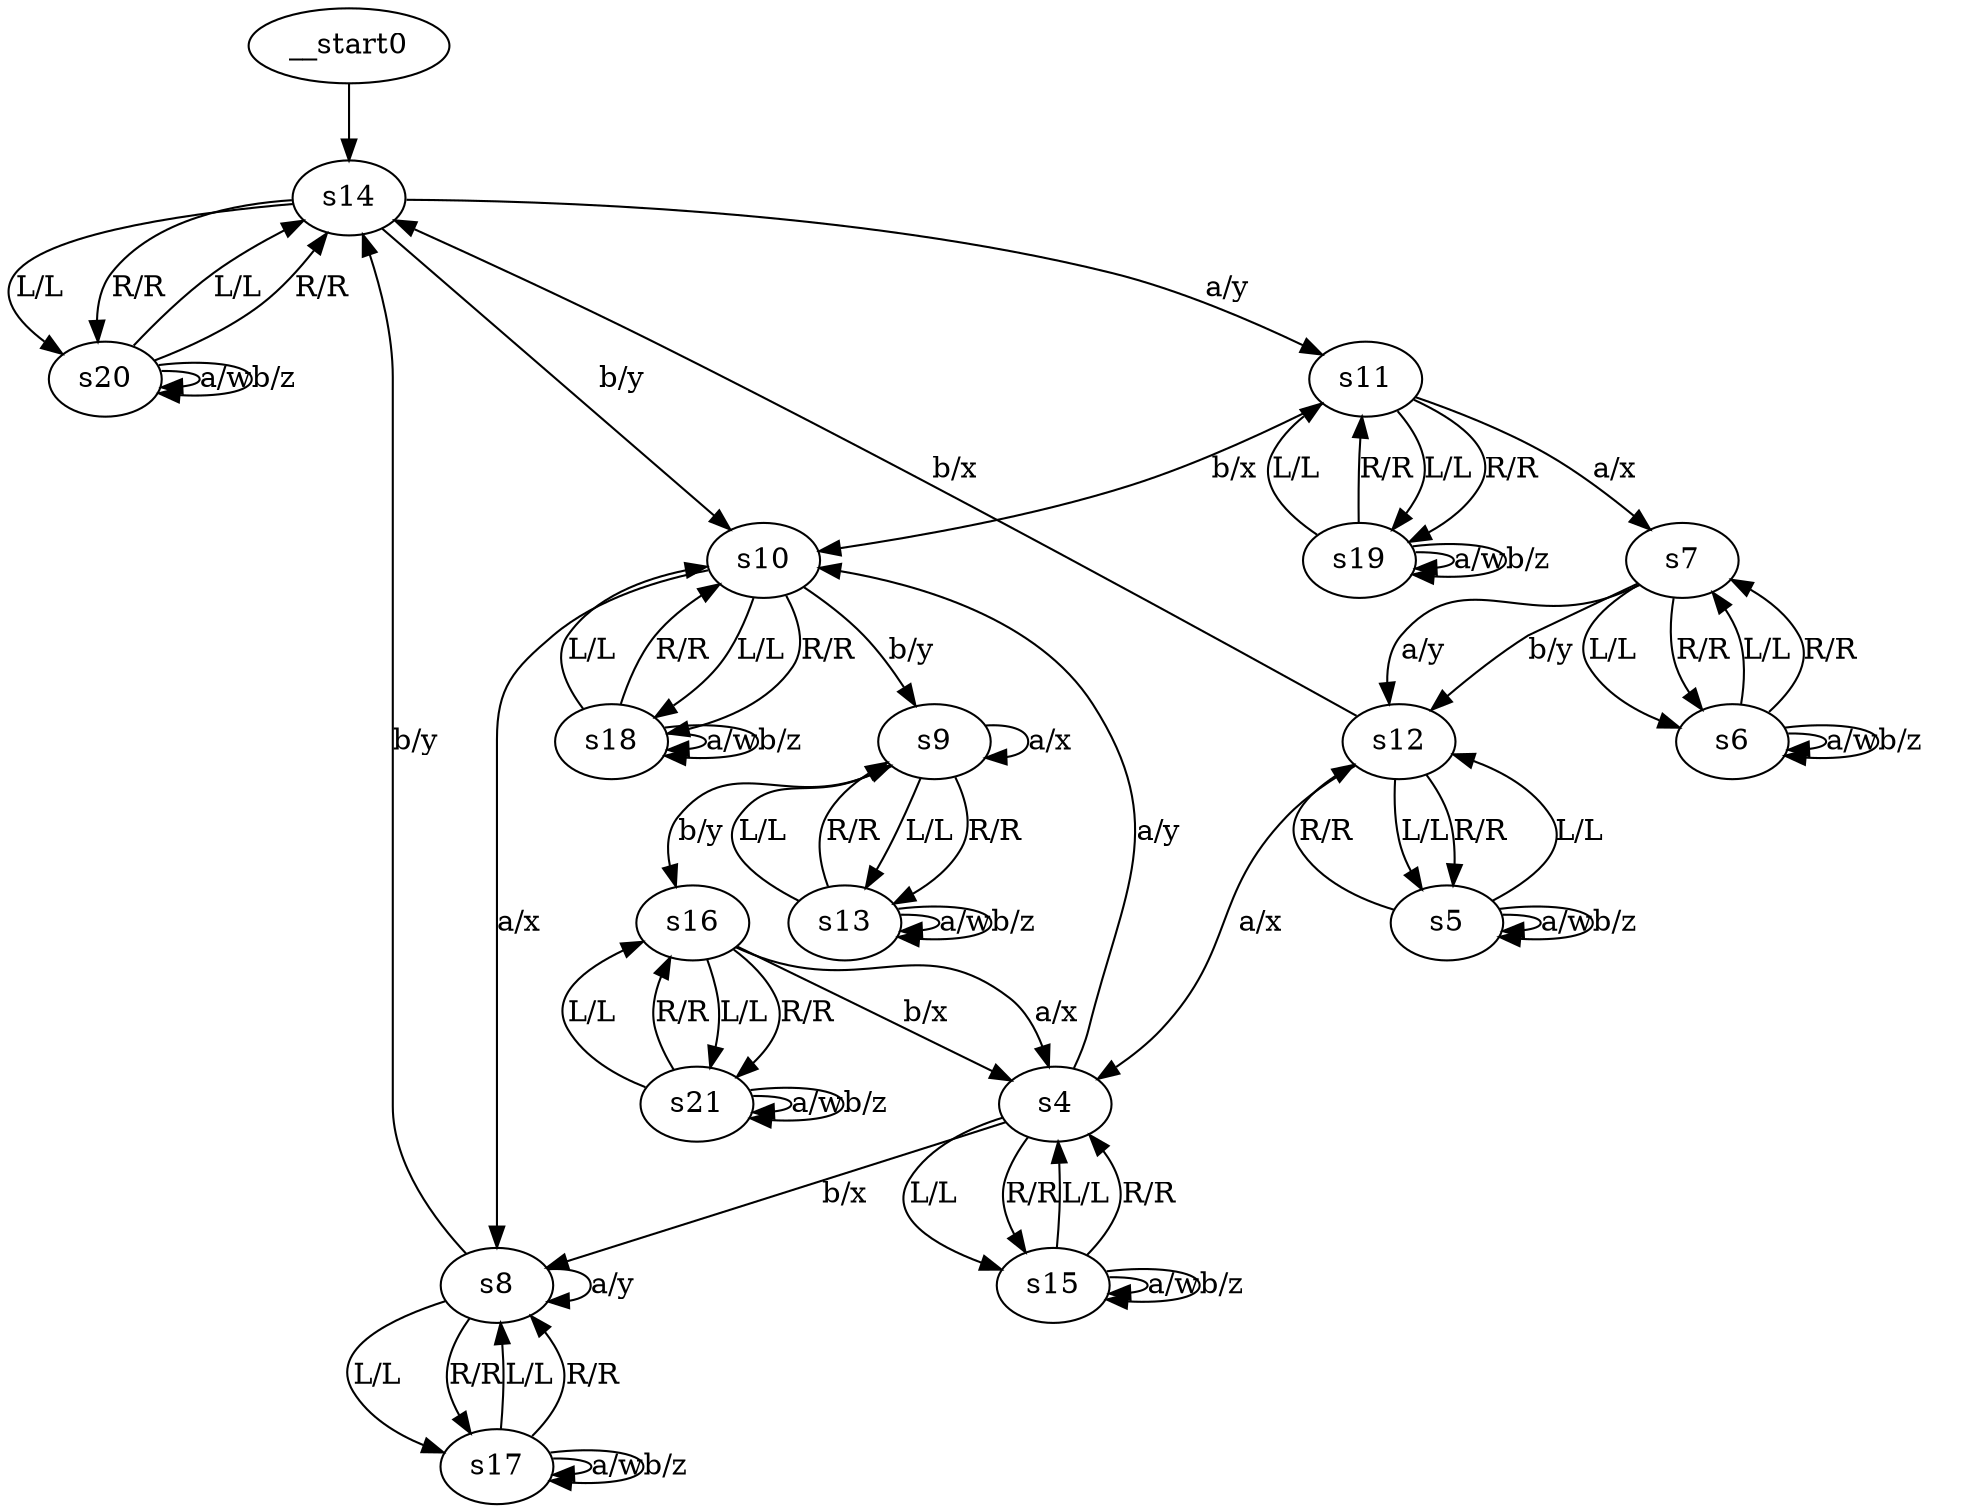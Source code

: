 digraph g {
  __start0 -> s14;

  s14 -> s20 [label="L/L"]
  s14 -> s20 [label="R/R"]
  s14 -> s11 [label="a/y"]
  s14 -> s10 [label="b/y"]
  s4 -> s15 [label="L/L"]
  s4 -> s15 [label="R/R"]
  s4 -> s10 [label="a/y"]
  s4 -> s8 [label="b/x"]
  s5 -> s12 [label="L/L"]
  s5 -> s12 [label="R/R"]
  s5 -> s5 [label="a/w"]
  s5 -> s5 [label="b/z"]
  s6 -> s7 [label="L/L"]
  s6 -> s7 [label="R/R"]
  s6 -> s6 [label="a/w"]
  s6 -> s6 [label="b/z"]
  s7 -> s6 [label="L/L"]
  s7 -> s6 [label="R/R"]
  s7 -> s12 [label="a/y"]
  s7 -> s12 [label="b/y"]
  s8 -> s17 [label="L/L"]
  s8 -> s17 [label="R/R"]
  s8 -> s8 [label="a/y"]
  s8 -> s14 [label="b/y"]
  s9 -> s13 [label="L/L"]
  s9 -> s13 [label="R/R"]
  s9 -> s9 [label="a/x"]
  s9 -> s16 [label="b/y"]
  s10 -> s18 [label="L/L"]
  s10 -> s18 [label="R/R"]
  s10 -> s8 [label="a/x"]
  s10 -> s9 [label="b/y"]
  s11 -> s19 [label="L/L"]
  s11 -> s19 [label="R/R"]
  s11 -> s7 [label="a/x"]
  s11 -> s10 [label="b/x"]
  s12 -> s5 [label="L/L"]
  s12 -> s5 [label="R/R"]
  s12 -> s4 [label="a/x"]
  s12 -> s14 [label="b/x"]
  s13 -> s9 [label="L/L"]
  s13 -> s9 [label="R/R"]
  s13 -> s13 [label="a/w"]
  s13 -> s13 [label="b/z"]
  s15 -> s4 [label="L/L"]
  s15 -> s4 [label="R/R"]
  s15 -> s15 [label="a/w"]
  s15 -> s15 [label="b/z"]
  s16 -> s21 [label="L/L"]
  s16 -> s21 [label="R/R"]
  s16 -> s4 [label="a/x"]
  s16 -> s4 [label="b/x"]
  s17 -> s8 [label="L/L"]
  s17 -> s8 [label="R/R"]
  s17 -> s17 [label="a/w"]
  s17 -> s17 [label="b/z"]
  s18 -> s10 [label="L/L"]
  s18 -> s10 [label="R/R"]
  s18 -> s18 [label="a/w"]
  s18 -> s18 [label="b/z"]
  s19 -> s11 [label="L/L"]
  s19 -> s11 [label="R/R"]
  s19 -> s19 [label="a/w"]
  s19 -> s19 [label="b/z"]
  s20 -> s14 [label="L/L"]
  s20 -> s14 [label="R/R"]
  s20 -> s20 [label="a/w"]
  s20 -> s20 [label="b/z"]
  s21 -> s16 [label="L/L"]
  s21 -> s16 [label="R/R"]
  s21 -> s21 [label="a/w"]
  s21 -> s21 [label="b/z"]
}
